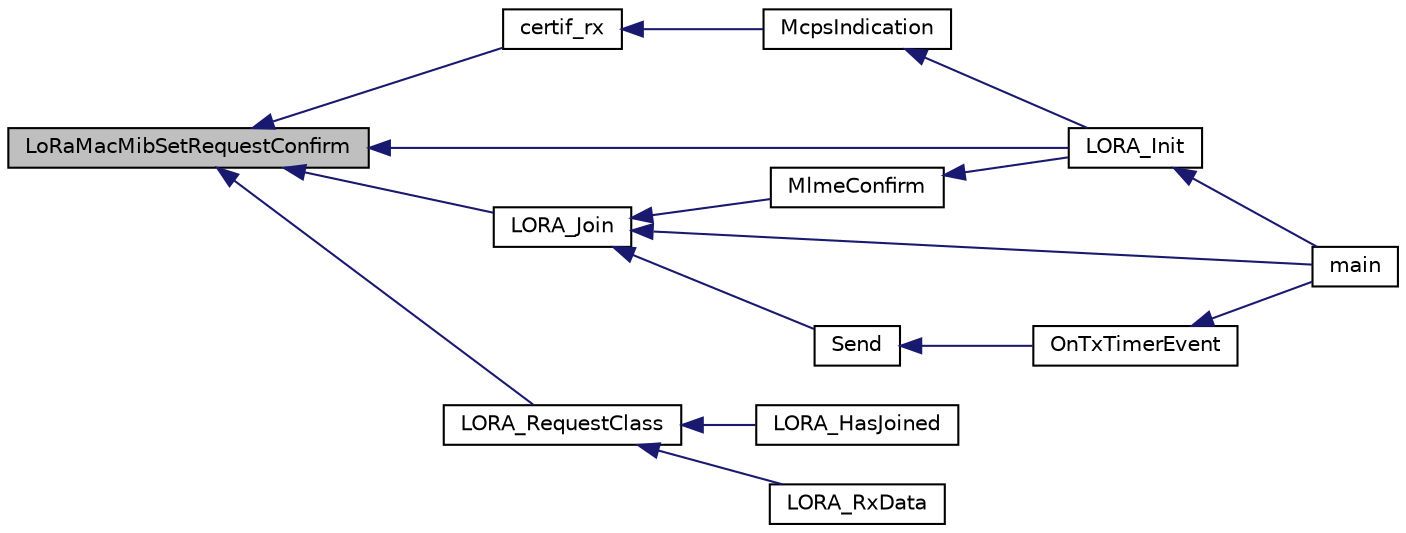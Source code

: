digraph "LoRaMacMibSetRequestConfirm"
{
  edge [fontname="Helvetica",fontsize="10",labelfontname="Helvetica",labelfontsize="10"];
  node [fontname="Helvetica",fontsize="10",shape=record];
  rankdir="LR";
  Node190 [label="LoRaMacMibSetRequestConfirm",height=0.2,width=0.4,color="black", fillcolor="grey75", style="filled", fontcolor="black"];
  Node190 -> Node191 [dir="back",color="midnightblue",fontsize="10",style="solid",fontname="Helvetica"];
  Node191 [label="certif_rx",height=0.2,width=0.4,color="black", fillcolor="white", style="filled",URL="$lora-test_8h.html#ad5e51928ecf0cca8d4f33f9e9c10aba4"];
  Node191 -> Node192 [dir="back",color="midnightblue",fontsize="10",style="solid",fontname="Helvetica"];
  Node192 [label="McpsIndication",height=0.2,width=0.4,color="black", fillcolor="white", style="filled",URL="$lora_8c.html#aa62f56dcd70e02213fc6e5d0f04b3d1c",tooltip="MCPS-Indication event function "];
  Node192 -> Node193 [dir="back",color="midnightblue",fontsize="10",style="solid",fontname="Helvetica"];
  Node193 [label="LORA_Init",height=0.2,width=0.4,color="black", fillcolor="white", style="filled",URL="$lora_8h.html#a60e6c21550fcaf1cadb87454348046ad",tooltip="Lora Initialisation "];
  Node193 -> Node194 [dir="back",color="midnightblue",fontsize="10",style="solid",fontname="Helvetica"];
  Node194 [label="main",height=0.2,width=0.4,color="black", fillcolor="white", style="filled",URL="$main_8c.html#a840291bc02cba5474a4cb46a9b9566fe",tooltip="Main program "];
  Node190 -> Node193 [dir="back",color="midnightblue",fontsize="10",style="solid",fontname="Helvetica"];
  Node190 -> Node195 [dir="back",color="midnightblue",fontsize="10",style="solid",fontname="Helvetica"];
  Node195 [label="LORA_Join",height=0.2,width=0.4,color="black", fillcolor="white", style="filled",URL="$lora_8h.html#a3671e53923a80ddbbd43e56342fd94fa",tooltip="Join a Lora Network in classA  if the device is ABP, this is a pass through functon ..."];
  Node195 -> Node196 [dir="back",color="midnightblue",fontsize="10",style="solid",fontname="Helvetica"];
  Node196 [label="MlmeConfirm",height=0.2,width=0.4,color="black", fillcolor="white", style="filled",URL="$lora_8c.html#ab72b68cc96c6187003c5dd6e325a74c7",tooltip="MLME-Confirm event function "];
  Node196 -> Node193 [dir="back",color="midnightblue",fontsize="10",style="solid",fontname="Helvetica"];
  Node195 -> Node194 [dir="back",color="midnightblue",fontsize="10",style="solid",fontname="Helvetica"];
  Node195 -> Node197 [dir="back",color="midnightblue",fontsize="10",style="solid",fontname="Helvetica"];
  Node197 [label="Send",height=0.2,width=0.4,color="black", fillcolor="white", style="filled",URL="$main_8c.html#ac96d7cf33dce81bb57a803bb3839d458"];
  Node197 -> Node198 [dir="back",color="midnightblue",fontsize="10",style="solid",fontname="Helvetica"];
  Node198 [label="OnTxTimerEvent",height=0.2,width=0.4,color="black", fillcolor="white", style="filled",URL="$main_8c.html#aa660732a6ebc018e235409094d603160"];
  Node198 -> Node194 [dir="back",color="midnightblue",fontsize="10",style="solid",fontname="Helvetica"];
  Node190 -> Node199 [dir="back",color="midnightblue",fontsize="10",style="solid",fontname="Helvetica"];
  Node199 [label="LORA_RequestClass",height=0.2,width=0.4,color="black", fillcolor="white", style="filled",URL="$lora_8h.html#a547a61266532616789a8a34655e04e30",tooltip="change Lora Class  callback LORA_ConfirmClass informs upper layer that the change has occured  Only s..."];
  Node199 -> Node200 [dir="back",color="midnightblue",fontsize="10",style="solid",fontname="Helvetica"];
  Node200 [label="LORA_HasJoined",height=0.2,width=0.4,color="black", fillcolor="white", style="filled",URL="$main_8c.html#a99d2e29a61a6f7dda81e6afcf4f35715"];
  Node199 -> Node201 [dir="back",color="midnightblue",fontsize="10",style="solid",fontname="Helvetica"];
  Node201 [label="LORA_RxData",height=0.2,width=0.4,color="black", fillcolor="white", style="filled",URL="$main_8c.html#af9b5cc17bd270c1734e3e6465b75f86f"];
}
